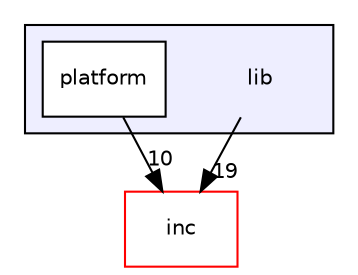 digraph "/home/vaibhaav/RELEASE_STREAM_DAILY/FOR_GITHUB/velocitypci-cli/lib" {
  compound=true
  node [ fontsize="10", fontname="Helvetica"];
  edge [ labelfontsize="10", labelfontname="Helvetica"];
  subgraph clusterdir_97aefd0d527b934f1d99a682da8fe6a9 {
    graph [ bgcolor="#eeeeff", pencolor="black", label="" URL="dir_97aefd0d527b934f1d99a682da8fe6a9.html"];
    dir_97aefd0d527b934f1d99a682da8fe6a9 [shape=plaintext label="lib"];
    dir_2c3e26c67e8926144e9dab970917e9f6 [shape=box label="platform" color="black" fillcolor="white" style="filled" URL="dir_2c3e26c67e8926144e9dab970917e9f6.html"];
  }
  dir_bfccd401955b95cf8c75461437045ac0 [shape=box label="inc" fillcolor="white" style="filled" color="red" URL="dir_bfccd401955b95cf8c75461437045ac0.html"];
  dir_97aefd0d527b934f1d99a682da8fe6a9->dir_bfccd401955b95cf8c75461437045ac0 [headlabel="19", labeldistance=1.5 headhref="dir_000002_000000.html"];
  dir_2c3e26c67e8926144e9dab970917e9f6->dir_bfccd401955b95cf8c75461437045ac0 [headlabel="10", labeldistance=1.5 headhref="dir_000003_000000.html"];
}
